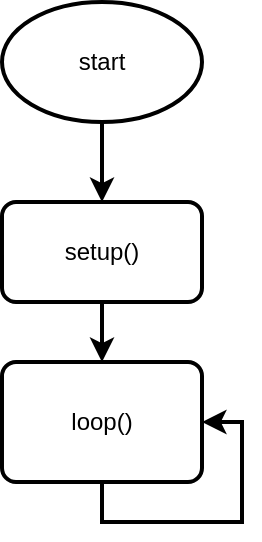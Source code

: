 <mxfile version="20.2.3" type="github" pages="6">
  <diagram id="g0U-hw6_M0ZF5h3cZhGz" name="BasicStructure">
    <mxGraphModel dx="862" dy="482" grid="1" gridSize="10" guides="1" tooltips="1" connect="1" arrows="1" fold="1" page="1" pageScale="1" pageWidth="827" pageHeight="1169" math="0" shadow="0">
      <root>
        <mxCell id="0" />
        <mxCell id="1" parent="0" />
        <mxCell id="7DbQcB8dosO6MNOWGtFo-1" style="edgeStyle=orthogonalEdgeStyle;rounded=0;orthogonalLoop=1;jettySize=auto;html=1;entryX=0.5;entryY=0;entryDx=0;entryDy=0;strokeWidth=2;" edge="1" parent="1" source="7DbQcB8dosO6MNOWGtFo-2" target="7DbQcB8dosO6MNOWGtFo-4">
          <mxGeometry relative="1" as="geometry" />
        </mxCell>
        <mxCell id="7DbQcB8dosO6MNOWGtFo-2" value="start" style="strokeWidth=2;html=1;shape=mxgraph.flowchart.start_1;whiteSpace=wrap;" vertex="1" parent="1">
          <mxGeometry x="350" y="50" width="100" height="60" as="geometry" />
        </mxCell>
        <mxCell id="7DbQcB8dosO6MNOWGtFo-3" style="edgeStyle=orthogonalEdgeStyle;rounded=0;orthogonalLoop=1;jettySize=auto;html=1;entryX=0.5;entryY=0;entryDx=0;entryDy=0;strokeWidth=2;" edge="1" parent="1" source="7DbQcB8dosO6MNOWGtFo-4" target="7DbQcB8dosO6MNOWGtFo-6">
          <mxGeometry relative="1" as="geometry" />
        </mxCell>
        <mxCell id="7DbQcB8dosO6MNOWGtFo-4" value="setup()" style="rounded=1;whiteSpace=wrap;html=1;absoluteArcSize=1;arcSize=14;strokeWidth=2;" vertex="1" parent="1">
          <mxGeometry x="350" y="150" width="100" height="50" as="geometry" />
        </mxCell>
        <mxCell id="7DbQcB8dosO6MNOWGtFo-6" value="loop()" style="rounded=1;whiteSpace=wrap;html=1;absoluteArcSize=1;arcSize=14;strokeWidth=2;" vertex="1" parent="1">
          <mxGeometry x="350" y="230" width="100" height="60" as="geometry" />
        </mxCell>
        <mxCell id="7DbQcB8dosO6MNOWGtFo-7" style="edgeStyle=orthogonalEdgeStyle;rounded=0;orthogonalLoop=1;jettySize=auto;html=1;exitX=0.5;exitY=1;exitDx=0;exitDy=0;entryX=1;entryY=0.5;entryDx=0;entryDy=0;strokeWidth=2;" edge="1" parent="1" source="7DbQcB8dosO6MNOWGtFo-6" target="7DbQcB8dosO6MNOWGtFo-6">
          <mxGeometry relative="1" as="geometry" />
        </mxCell>
      </root>
    </mxGraphModel>
  </diagram>
  <diagram id="K5cdW9qSBhDuDgplZziP" name="Functions">
    <mxGraphModel dx="862" dy="482" grid="1" gridSize="10" guides="1" tooltips="1" connect="1" arrows="1" fold="1" page="1" pageScale="1" pageWidth="827" pageHeight="1169" math="0" shadow="0">
      <root>
        <mxCell id="0" />
        <mxCell id="1" parent="0" />
        <mxCell id="_ZmAJTIupCt7vs1mP2Eb-1" style="edgeStyle=orthogonalEdgeStyle;rounded=0;orthogonalLoop=1;jettySize=auto;html=1;entryX=0.5;entryY=0;entryDx=0;entryDy=0;strokeWidth=2;" edge="1" parent="1" source="_ZmAJTIupCt7vs1mP2Eb-2" target="_ZmAJTIupCt7vs1mP2Eb-4">
          <mxGeometry relative="1" as="geometry" />
        </mxCell>
        <mxCell id="_ZmAJTIupCt7vs1mP2Eb-2" value="start" style="strokeWidth=2;html=1;shape=mxgraph.flowchart.start_1;whiteSpace=wrap;" vertex="1" parent="1">
          <mxGeometry x="350" y="50" width="100" height="60" as="geometry" />
        </mxCell>
        <mxCell id="_ZmAJTIupCt7vs1mP2Eb-3" style="edgeStyle=orthogonalEdgeStyle;rounded=0;orthogonalLoop=1;jettySize=auto;html=1;entryX=0.5;entryY=0;entryDx=0;entryDy=0;strokeWidth=2;" edge="1" parent="1" source="_ZmAJTIupCt7vs1mP2Eb-4" target="_ZmAJTIupCt7vs1mP2Eb-6">
          <mxGeometry relative="1" as="geometry" />
        </mxCell>
        <mxCell id="_ZmAJTIupCt7vs1mP2Eb-4" value="setup()" style="rounded=1;whiteSpace=wrap;html=1;absoluteArcSize=1;arcSize=14;strokeWidth=2;" vertex="1" parent="1">
          <mxGeometry x="350" y="150" width="100" height="50" as="geometry" />
        </mxCell>
        <mxCell id="_ZmAJTIupCt7vs1mP2Eb-5" style="edgeStyle=orthogonalEdgeStyle;rounded=0;orthogonalLoop=1;jettySize=auto;html=1;strokeWidth=2;exitX=0;exitY=0.25;exitDx=0;exitDy=0;entryX=1;entryY=0.25;entryDx=0;entryDy=0;" edge="1" parent="1" source="_ZmAJTIupCt7vs1mP2Eb-6" target="_ZmAJTIupCt7vs1mP2Eb-9">
          <mxGeometry relative="1" as="geometry" />
        </mxCell>
        <mxCell id="_ZmAJTIupCt7vs1mP2Eb-6" value="loop()" style="rounded=1;whiteSpace=wrap;html=1;absoluteArcSize=1;arcSize=14;strokeWidth=2;" vertex="1" parent="1">
          <mxGeometry x="350" y="230" width="100" height="60" as="geometry" />
        </mxCell>
        <mxCell id="_ZmAJTIupCt7vs1mP2Eb-7" style="edgeStyle=orthogonalEdgeStyle;rounded=0;orthogonalLoop=1;jettySize=auto;html=1;exitX=0.5;exitY=1;exitDx=0;exitDy=0;entryX=1;entryY=0.5;entryDx=0;entryDy=0;strokeWidth=2;" edge="1" parent="1" source="_ZmAJTIupCt7vs1mP2Eb-6" target="_ZmAJTIupCt7vs1mP2Eb-6">
          <mxGeometry relative="1" as="geometry" />
        </mxCell>
        <mxCell id="_ZmAJTIupCt7vs1mP2Eb-8" style="edgeStyle=orthogonalEdgeStyle;rounded=0;orthogonalLoop=1;jettySize=auto;html=1;entryX=0;entryY=0.75;entryDx=0;entryDy=0;strokeWidth=2;exitX=1;exitY=0.75;exitDx=0;exitDy=0;" edge="1" parent="1" source="_ZmAJTIupCt7vs1mP2Eb-9" target="_ZmAJTIupCt7vs1mP2Eb-6">
          <mxGeometry relative="1" as="geometry">
            <Array as="points">
              <mxPoint x="290" y="272" />
              <mxPoint x="310" y="272" />
              <mxPoint x="310" y="275" />
            </Array>
          </mxGeometry>
        </mxCell>
        <mxCell id="_ZmAJTIupCt7vs1mP2Eb-9" value="functionX()" style="rounded=1;whiteSpace=wrap;html=1;absoluteArcSize=1;arcSize=14;strokeWidth=2;" vertex="1" parent="1">
          <mxGeometry x="180" y="235" width="100" height="50" as="geometry" />
        </mxCell>
      </root>
    </mxGraphModel>
  </diagram>
  <diagram id="m6kZIW5okhRsk1OSW0CM" name="Loop - for">
    <mxGraphModel dx="862" dy="482" grid="1" gridSize="10" guides="1" tooltips="1" connect="1" arrows="1" fold="1" page="1" pageScale="1" pageWidth="827" pageHeight="1169" math="0" shadow="0">
      <root>
        <mxCell id="0" />
        <mxCell id="1" parent="0" />
        <mxCell id="N_AwySmJN-RLu4blgh-N-1" style="edgeStyle=orthogonalEdgeStyle;rounded=0;orthogonalLoop=1;jettySize=auto;html=1;entryX=0.5;entryY=0;entryDx=0;entryDy=0;strokeWidth=2;" edge="1" parent="1" source="N_AwySmJN-RLu4blgh-N-2" target="N_AwySmJN-RLu4blgh-N-4">
          <mxGeometry relative="1" as="geometry" />
        </mxCell>
        <mxCell id="N_AwySmJN-RLu4blgh-N-2" value="&lt;b&gt;for&lt;/b&gt;" style="strokeWidth=2;html=1;shape=mxgraph.flowchart.start_1;whiteSpace=wrap;" vertex="1" parent="1">
          <mxGeometry x="350" y="50" width="100" height="60" as="geometry" />
        </mxCell>
        <mxCell id="N_AwySmJN-RLu4blgh-N-12" style="edgeStyle=orthogonalEdgeStyle;rounded=0;orthogonalLoop=1;jettySize=auto;html=1;" edge="1" parent="1" source="N_AwySmJN-RLu4blgh-N-4" target="N_AwySmJN-RLu4blgh-N-10">
          <mxGeometry relative="1" as="geometry" />
        </mxCell>
        <mxCell id="N_AwySmJN-RLu4blgh-N-4" value="Inicializavimas" style="rounded=1;whiteSpace=wrap;html=1;absoluteArcSize=1;arcSize=14;strokeWidth=2;" vertex="1" parent="1">
          <mxGeometry x="350" y="150" width="100" height="50" as="geometry" />
        </mxCell>
        <mxCell id="N_AwySmJN-RLu4blgh-N-17" style="edgeStyle=orthogonalEdgeStyle;rounded=0;orthogonalLoop=1;jettySize=auto;html=1;entryX=0;entryY=0.5;entryDx=0;entryDy=0;startArrow=none;" edge="1" parent="1" source="N_AwySmJN-RLu4blgh-N-18" target="N_AwySmJN-RLu4blgh-N-10">
          <mxGeometry relative="1" as="geometry">
            <Array as="points">
              <mxPoint x="300" y="270" />
            </Array>
          </mxGeometry>
        </mxCell>
        <mxCell id="N_AwySmJN-RLu4blgh-N-6" value="{ ciklo veiksmai }" style="rounded=1;whiteSpace=wrap;html=1;absoluteArcSize=1;arcSize=14;strokeWidth=2;" vertex="1" parent="1">
          <mxGeometry x="350" y="360" width="100" height="60" as="geometry" />
        </mxCell>
        <mxCell id="N_AwySmJN-RLu4blgh-N-11" style="edgeStyle=orthogonalEdgeStyle;rounded=0;orthogonalLoop=1;jettySize=auto;html=1;exitX=0.5;exitY=1;exitDx=0;exitDy=0;strokeWidth=2;" edge="1" parent="1" source="N_AwySmJN-RLu4blgh-N-10" target="N_AwySmJN-RLu4blgh-N-6">
          <mxGeometry relative="1" as="geometry" />
        </mxCell>
        <mxCell id="N_AwySmJN-RLu4blgh-N-13" value="Taip" style="edgeLabel;html=1;align=center;verticalAlign=middle;resizable=0;points=[];" vertex="1" connectable="0" parent="N_AwySmJN-RLu4blgh-N-11">
          <mxGeometry x="0.174" relative="1" as="geometry">
            <mxPoint y="-10" as="offset" />
          </mxGeometry>
        </mxCell>
        <mxCell id="N_AwySmJN-RLu4blgh-N-14" style="edgeStyle=orthogonalEdgeStyle;rounded=0;orthogonalLoop=1;jettySize=auto;html=1;entryX=1;entryY=0.5;entryDx=0;entryDy=0;entryPerimeter=0;" edge="1" parent="1" source="N_AwySmJN-RLu4blgh-N-10" target="N_AwySmJN-RLu4blgh-N-15">
          <mxGeometry relative="1" as="geometry">
            <mxPoint x="580" y="451.379" as="targetPoint" />
            <Array as="points">
              <mxPoint x="480" y="270" />
              <mxPoint x="480" y="485" />
            </Array>
          </mxGeometry>
        </mxCell>
        <mxCell id="N_AwySmJN-RLu4blgh-N-16" value="Ne" style="edgeLabel;html=1;align=center;verticalAlign=middle;resizable=0;points=[];" vertex="1" connectable="0" parent="N_AwySmJN-RLu4blgh-N-14">
          <mxGeometry x="-0.399" y="-1" relative="1" as="geometry">
            <mxPoint y="4" as="offset" />
          </mxGeometry>
        </mxCell>
        <mxCell id="N_AwySmJN-RLu4blgh-N-10" value="sąlyga" style="rhombus;whiteSpace=wrap;html=1;" vertex="1" parent="1">
          <mxGeometry x="360" y="230" width="80" height="80" as="geometry" />
        </mxCell>
        <mxCell id="N_AwySmJN-RLu4blgh-N-15" value="" style="strokeWidth=2;html=1;shape=mxgraph.flowchart.start_1;whiteSpace=wrap;" vertex="1" parent="1">
          <mxGeometry x="385" y="470" width="30" height="30" as="geometry" />
        </mxCell>
        <mxCell id="N_AwySmJN-RLu4blgh-N-18" value="iteracija" style="rounded=1;whiteSpace=wrap;html=1;absoluteArcSize=1;arcSize=14;strokeWidth=2;" vertex="1" parent="1">
          <mxGeometry x="250" y="300" width="100" height="40" as="geometry" />
        </mxCell>
        <mxCell id="N_AwySmJN-RLu4blgh-N-19" value="" style="edgeStyle=orthogonalEdgeStyle;rounded=0;orthogonalLoop=1;jettySize=auto;html=1;entryX=0.5;entryY=1;entryDx=0;entryDy=0;endArrow=none;" edge="1" parent="1" source="N_AwySmJN-RLu4blgh-N-6" target="N_AwySmJN-RLu4blgh-N-18">
          <mxGeometry relative="1" as="geometry">
            <mxPoint x="350" y="390.0" as="sourcePoint" />
            <mxPoint x="360" y="270" as="targetPoint" />
            <Array as="points">
              <mxPoint x="300" y="390" />
            </Array>
          </mxGeometry>
        </mxCell>
      </root>
    </mxGraphModel>
  </diagram>
  <diagram name="Loop - while" id="ceNviQeWNfxS91l26e_v">
    <mxGraphModel dx="862" dy="482" grid="1" gridSize="10" guides="1" tooltips="1" connect="1" arrows="1" fold="1" page="1" pageScale="1" pageWidth="827" pageHeight="1169" math="0" shadow="0">
      <root>
        <mxCell id="JIWTmdxBkXSFFeF52YCT-0" />
        <mxCell id="JIWTmdxBkXSFFeF52YCT-1" parent="JIWTmdxBkXSFFeF52YCT-0" />
        <mxCell id="JIWTmdxBkXSFFeF52YCT-2" style="edgeStyle=orthogonalEdgeStyle;rounded=0;orthogonalLoop=1;jettySize=auto;html=1;entryX=0.5;entryY=0;entryDx=0;entryDy=0;strokeWidth=2;" edge="1" parent="JIWTmdxBkXSFFeF52YCT-1" source="JIWTmdxBkXSFFeF52YCT-3" target="JIWTmdxBkXSFFeF52YCT-12">
          <mxGeometry relative="1" as="geometry">
            <mxPoint x="400" y="230" as="targetPoint" />
          </mxGeometry>
        </mxCell>
        <mxCell id="JIWTmdxBkXSFFeF52YCT-3" value="&lt;b&gt;while&lt;/b&gt;" style="strokeWidth=2;html=1;shape=mxgraph.flowchart.start_1;whiteSpace=wrap;" vertex="1" parent="JIWTmdxBkXSFFeF52YCT-1">
          <mxGeometry x="350" y="130" width="100" height="60" as="geometry" />
        </mxCell>
        <mxCell id="KX7zWpDncRf0YNpvtbjm-0" style="edgeStyle=orthogonalEdgeStyle;rounded=0;orthogonalLoop=1;jettySize=auto;html=1;entryX=0;entryY=0.5;entryDx=0;entryDy=0;strokeWidth=2;" edge="1" parent="JIWTmdxBkXSFFeF52YCT-1" target="JIWTmdxBkXSFFeF52YCT-12">
          <mxGeometry relative="1" as="geometry">
            <mxPoint x="340" y="390" as="sourcePoint" />
            <Array as="points">
              <mxPoint x="310" y="390" />
              <mxPoint x="310" y="270" />
            </Array>
          </mxGeometry>
        </mxCell>
        <mxCell id="JIWTmdxBkXSFFeF52YCT-7" value="{ ciklo veiksmai ir iteracija }" style="rounded=1;whiteSpace=wrap;html=1;absoluteArcSize=1;arcSize=14;strokeWidth=2;" vertex="1" parent="JIWTmdxBkXSFFeF52YCT-1">
          <mxGeometry x="350" y="360" width="100" height="60" as="geometry" />
        </mxCell>
        <mxCell id="JIWTmdxBkXSFFeF52YCT-8" style="edgeStyle=orthogonalEdgeStyle;rounded=0;orthogonalLoop=1;jettySize=auto;html=1;exitX=0.5;exitY=1;exitDx=0;exitDy=0;strokeWidth=2;" edge="1" parent="JIWTmdxBkXSFFeF52YCT-1" source="JIWTmdxBkXSFFeF52YCT-12" target="JIWTmdxBkXSFFeF52YCT-7">
          <mxGeometry relative="1" as="geometry" />
        </mxCell>
        <mxCell id="JIWTmdxBkXSFFeF52YCT-9" value="Taip" style="edgeLabel;html=1;align=center;verticalAlign=middle;resizable=0;points=[];" vertex="1" connectable="0" parent="JIWTmdxBkXSFFeF52YCT-8">
          <mxGeometry x="0.174" relative="1" as="geometry">
            <mxPoint y="-10" as="offset" />
          </mxGeometry>
        </mxCell>
        <mxCell id="JIWTmdxBkXSFFeF52YCT-10" style="edgeStyle=orthogonalEdgeStyle;rounded=0;orthogonalLoop=1;jettySize=auto;html=1;entryX=1;entryY=0.5;entryDx=0;entryDy=0;entryPerimeter=0;strokeWidth=2;" edge="1" parent="JIWTmdxBkXSFFeF52YCT-1" source="JIWTmdxBkXSFFeF52YCT-12" target="JIWTmdxBkXSFFeF52YCT-13">
          <mxGeometry relative="1" as="geometry">
            <mxPoint x="580" y="451.379" as="targetPoint" />
            <Array as="points">
              <mxPoint x="480" y="270" />
              <mxPoint x="480" y="485" />
            </Array>
          </mxGeometry>
        </mxCell>
        <mxCell id="JIWTmdxBkXSFFeF52YCT-11" value="Ne" style="edgeLabel;html=1;align=center;verticalAlign=middle;resizable=0;points=[];" vertex="1" connectable="0" parent="JIWTmdxBkXSFFeF52YCT-10">
          <mxGeometry x="-0.399" y="-1" relative="1" as="geometry">
            <mxPoint y="4" as="offset" />
          </mxGeometry>
        </mxCell>
        <mxCell id="JIWTmdxBkXSFFeF52YCT-12" value="(sąlyga)" style="rhombus;whiteSpace=wrap;html=1;" vertex="1" parent="JIWTmdxBkXSFFeF52YCT-1">
          <mxGeometry x="360" y="230" width="80" height="80" as="geometry" />
        </mxCell>
        <mxCell id="JIWTmdxBkXSFFeF52YCT-13" value="" style="strokeWidth=2;html=1;shape=mxgraph.flowchart.start_1;whiteSpace=wrap;" vertex="1" parent="JIWTmdxBkXSFFeF52YCT-1">
          <mxGeometry x="385" y="470" width="30" height="30" as="geometry" />
        </mxCell>
        <mxCell id="wm35aucBdxbeTu0vOH4W-1" style="edgeStyle=orthogonalEdgeStyle;rounded=0;orthogonalLoop=1;jettySize=auto;html=1;entryX=0.5;entryY=0;entryDx=0;entryDy=0;entryPerimeter=0;strokeWidth=2;" edge="1" parent="JIWTmdxBkXSFFeF52YCT-1" source="wm35aucBdxbeTu0vOH4W-0" target="JIWTmdxBkXSFFeF52YCT-3">
          <mxGeometry relative="1" as="geometry" />
        </mxCell>
        <mxCell id="wm35aucBdxbeTu0vOH4W-0" value="inicializavimas" style="rounded=1;whiteSpace=wrap;html=1;absoluteArcSize=1;arcSize=14;strokeWidth=2;fillColor=#f5f5f5;fontColor=#333333;strokeColor=#666666;" vertex="1" parent="JIWTmdxBkXSFFeF52YCT-1">
          <mxGeometry x="350" y="60" width="100" height="40" as="geometry" />
        </mxCell>
      </root>
    </mxGraphModel>
  </diagram>
  <diagram name="Loop - do_while" id="vf3iZdz44o1eySauv1Nc">
    <mxGraphModel dx="862" dy="482" grid="1" gridSize="10" guides="1" tooltips="1" connect="1" arrows="1" fold="1" page="1" pageScale="1" pageWidth="827" pageHeight="1169" math="0" shadow="0">
      <root>
        <mxCell id="lkTH10_n0cSBz0TneY8p-0" />
        <mxCell id="lkTH10_n0cSBz0TneY8p-1" parent="lkTH10_n0cSBz0TneY8p-0" />
        <mxCell id="lkTH10_n0cSBz0TneY8p-2" style="edgeStyle=orthogonalEdgeStyle;rounded=0;orthogonalLoop=1;jettySize=auto;html=1;strokeWidth=2;entryX=0.5;entryY=0;entryDx=0;entryDy=0;" edge="1" parent="lkTH10_n0cSBz0TneY8p-1" source="lkTH10_n0cSBz0TneY8p-3" target="lkTH10_n0cSBz0TneY8p-5">
          <mxGeometry relative="1" as="geometry">
            <mxPoint x="400" y="210" as="targetPoint" />
          </mxGeometry>
        </mxCell>
        <mxCell id="lkTH10_n0cSBz0TneY8p-3" value="&lt;b&gt;do&lt;/b&gt;" style="strokeWidth=2;html=1;shape=mxgraph.flowchart.start_1;whiteSpace=wrap;" vertex="1" parent="lkTH10_n0cSBz0TneY8p-1">
          <mxGeometry x="350" y="130" width="100" height="60" as="geometry" />
        </mxCell>
        <mxCell id="lkTH10_n0cSBz0TneY8p-5" value="{ ciklo veiksmai ir iteracija }" style="rounded=1;whiteSpace=wrap;html=1;absoluteArcSize=1;arcSize=14;strokeWidth=2;" vertex="1" parent="lkTH10_n0cSBz0TneY8p-1">
          <mxGeometry x="350" y="220" width="100" height="60" as="geometry" />
        </mxCell>
        <mxCell id="lkTH10_n0cSBz0TneY8p-6" style="edgeStyle=orthogonalEdgeStyle;rounded=0;orthogonalLoop=1;jettySize=auto;html=1;exitX=0;exitY=0.5;exitDx=0;exitDy=0;strokeWidth=2;entryX=0;entryY=0.5;entryDx=0;entryDy=0;" edge="1" parent="lkTH10_n0cSBz0TneY8p-1" source="lkTH10_n0cSBz0TneY8p-10" target="lkTH10_n0cSBz0TneY8p-5">
          <mxGeometry relative="1" as="geometry">
            <mxPoint x="230" y="420" as="targetPoint" />
            <Array as="points">
              <mxPoint x="320" y="340" />
              <mxPoint x="320" y="250" />
            </Array>
          </mxGeometry>
        </mxCell>
        <mxCell id="lkTH10_n0cSBz0TneY8p-7" value="Taip" style="edgeLabel;html=1;align=center;verticalAlign=middle;resizable=0;points=[];" vertex="1" connectable="0" parent="lkTH10_n0cSBz0TneY8p-6">
          <mxGeometry x="0.174" relative="1" as="geometry">
            <mxPoint y="18" as="offset" />
          </mxGeometry>
        </mxCell>
        <mxCell id="lkTH10_n0cSBz0TneY8p-8" style="edgeStyle=orthogonalEdgeStyle;rounded=0;orthogonalLoop=1;jettySize=auto;html=1;entryX=0.5;entryY=0;entryDx=0;entryDy=0;entryPerimeter=0;exitX=0.5;exitY=1;exitDx=0;exitDy=0;strokeWidth=2;" edge="1" parent="lkTH10_n0cSBz0TneY8p-1" source="lkTH10_n0cSBz0TneY8p-10" target="lkTH10_n0cSBz0TneY8p-11">
          <mxGeometry relative="1" as="geometry">
            <mxPoint x="580" y="451.379" as="targetPoint" />
            <Array as="points">
              <mxPoint x="400" y="420" />
              <mxPoint x="400" y="420" />
            </Array>
          </mxGeometry>
        </mxCell>
        <mxCell id="lkTH10_n0cSBz0TneY8p-9" value="Ne" style="edgeLabel;html=1;align=center;verticalAlign=middle;resizable=0;points=[];" vertex="1" connectable="0" parent="lkTH10_n0cSBz0TneY8p-8">
          <mxGeometry x="-0.399" y="-1" relative="1" as="geometry">
            <mxPoint y="4" as="offset" />
          </mxGeometry>
        </mxCell>
        <mxCell id="lkTH10_n0cSBz0TneY8p-10" value="&lt;b&gt;while&lt;/b&gt; (sąlyga)" style="rhombus;whiteSpace=wrap;html=1;" vertex="1" parent="lkTH10_n0cSBz0TneY8p-1">
          <mxGeometry x="325" y="300" width="150" height="80" as="geometry" />
        </mxCell>
        <mxCell id="lkTH10_n0cSBz0TneY8p-11" value="" style="strokeWidth=2;html=1;shape=mxgraph.flowchart.start_1;whiteSpace=wrap;" vertex="1" parent="lkTH10_n0cSBz0TneY8p-1">
          <mxGeometry x="385" y="440" width="30" height="30" as="geometry" />
        </mxCell>
        <mxCell id="lkTH10_n0cSBz0TneY8p-14" style="edgeStyle=orthogonalEdgeStyle;rounded=0;orthogonalLoop=1;jettySize=auto;html=1;entryX=0.5;entryY=0;entryDx=0;entryDy=0;entryPerimeter=0;strokeWidth=2;" edge="1" parent="lkTH10_n0cSBz0TneY8p-1" source="lkTH10_n0cSBz0TneY8p-15" target="lkTH10_n0cSBz0TneY8p-3">
          <mxGeometry relative="1" as="geometry" />
        </mxCell>
        <mxCell id="lkTH10_n0cSBz0TneY8p-15" value="inicializavimas" style="rounded=1;whiteSpace=wrap;html=1;absoluteArcSize=1;arcSize=14;strokeWidth=2;fillColor=#f5f5f5;fontColor=#333333;strokeColor=#666666;" vertex="1" parent="lkTH10_n0cSBz0TneY8p-1">
          <mxGeometry x="350" y="60" width="100" height="40" as="geometry" />
        </mxCell>
      </root>
    </mxGraphModel>
  </diagram>
  <diagram id="jTsehJO81qv0tRLMOi08" name="if_else">
    <mxGraphModel dx="1014" dy="567" grid="1" gridSize="10" guides="1" tooltips="1" connect="1" arrows="1" fold="1" page="1" pageScale="1" pageWidth="827" pageHeight="1169" math="0" shadow="0">
      <root>
        <mxCell id="0" />
        <mxCell id="1" parent="0" />
        <mxCell id="fQg_fE2llhKZ66Y0YqfL-1" style="edgeStyle=orthogonalEdgeStyle;rounded=0;orthogonalLoop=1;jettySize=auto;html=1;strokeWidth=2;" edge="1" parent="1" source="fQg_fE2llhKZ66Y0YqfL-2">
          <mxGeometry relative="1" as="geometry">
            <mxPoint x="360" y="160" as="targetPoint" />
          </mxGeometry>
        </mxCell>
        <mxCell id="fQg_fE2llhKZ66Y0YqfL-2" value="&lt;b&gt;if&lt;/b&gt;" style="strokeWidth=2;html=1;shape=mxgraph.flowchart.start_1;whiteSpace=wrap;" vertex="1" parent="1">
          <mxGeometry x="310" y="70" width="100" height="60" as="geometry" />
        </mxCell>
        <mxCell id="fQg_fE2llhKZ66Y0YqfL-10" style="edgeStyle=orthogonalEdgeStyle;rounded=0;orthogonalLoop=1;jettySize=auto;html=1;entryX=1;entryY=0.5;entryDx=0;entryDy=0;entryPerimeter=0;strokeWidth=2;exitX=1;exitY=0.5;exitDx=0;exitDy=0;" edge="1" parent="1" source="fQg_fE2llhKZ66Y0YqfL-3" target="fQg_fE2llhKZ66Y0YqfL-9">
          <mxGeometry relative="1" as="geometry">
            <Array as="points">
              <mxPoint x="640" y="200" />
              <mxPoint x="640" y="505" />
            </Array>
          </mxGeometry>
        </mxCell>
        <mxCell id="fQg_fE2llhKZ66Y0YqfL-3" value="{ veiksmai }" style="rounded=1;whiteSpace=wrap;html=1;absoluteArcSize=1;arcSize=14;strokeWidth=2;" vertex="1" parent="1">
          <mxGeometry x="490" y="170" width="100" height="60" as="geometry" />
        </mxCell>
        <mxCell id="fQg_fE2llhKZ66Y0YqfL-4" style="edgeStyle=orthogonalEdgeStyle;rounded=0;orthogonalLoop=1;jettySize=auto;html=1;exitX=1;exitY=0.5;exitDx=0;exitDy=0;strokeWidth=2;entryX=0;entryY=0.5;entryDx=0;entryDy=0;" edge="1" parent="1" source="fQg_fE2llhKZ66Y0YqfL-8" target="fQg_fE2llhKZ66Y0YqfL-3">
          <mxGeometry relative="1" as="geometry">
            <mxPoint x="170" y="210" as="targetPoint" />
          </mxGeometry>
        </mxCell>
        <mxCell id="fQg_fE2llhKZ66Y0YqfL-5" value="Taip" style="edgeLabel;html=1;align=center;verticalAlign=middle;resizable=0;points=[];" vertex="1" connectable="0" parent="fQg_fE2llhKZ66Y0YqfL-4">
          <mxGeometry x="0.174" relative="1" as="geometry">
            <mxPoint x="-7" y="18" as="offset" />
          </mxGeometry>
        </mxCell>
        <mxCell id="fQg_fE2llhKZ66Y0YqfL-6" style="edgeStyle=orthogonalEdgeStyle;rounded=0;orthogonalLoop=1;jettySize=auto;html=1;exitX=0.5;exitY=1;exitDx=0;exitDy=0;strokeWidth=2;entryX=0.5;entryY=0;entryDx=0;entryDy=0;" edge="1" parent="1" source="fQg_fE2llhKZ66Y0YqfL-8" target="fQg_fE2llhKZ66Y0YqfL-11">
          <mxGeometry relative="1" as="geometry">
            <mxPoint x="250" y="250" as="targetPoint" />
            <Array as="points" />
          </mxGeometry>
        </mxCell>
        <mxCell id="fQg_fE2llhKZ66Y0YqfL-7" value="Ne" style="edgeLabel;html=1;align=center;verticalAlign=middle;resizable=0;points=[];" vertex="1" connectable="0" parent="fQg_fE2llhKZ66Y0YqfL-6">
          <mxGeometry x="-0.399" y="-1" relative="1" as="geometry">
            <mxPoint y="4" as="offset" />
          </mxGeometry>
        </mxCell>
        <mxCell id="fQg_fE2llhKZ66Y0YqfL-8" value="( sąlyga1 )" style="rhombus;whiteSpace=wrap;html=1;" vertex="1" parent="1">
          <mxGeometry x="285" y="160" width="150" height="80" as="geometry" />
        </mxCell>
        <mxCell id="fQg_fE2llhKZ66Y0YqfL-9" value="" style="strokeWidth=2;html=1;shape=mxgraph.flowchart.start_1;whiteSpace=wrap;" vertex="1" parent="1">
          <mxGeometry x="345" y="490" width="30" height="30" as="geometry" />
        </mxCell>
        <mxCell id="fQg_fE2llhKZ66Y0YqfL-11" value="&lt;b&gt;else if&lt;/b&gt; ( sąlyga2 )" style="rhombus;whiteSpace=wrap;html=1;fillColor=#f5f5f5;fontColor=#333333;strokeColor=#666666;" vertex="1" parent="1">
          <mxGeometry x="285" y="280" width="150" height="80" as="geometry" />
        </mxCell>
        <mxCell id="fQg_fE2llhKZ66Y0YqfL-13" value="{ veiksmai }" style="rounded=1;whiteSpace=wrap;html=1;absoluteArcSize=1;arcSize=14;strokeWidth=2;" vertex="1" parent="1">
          <mxGeometry x="490" y="290" width="100" height="60" as="geometry" />
        </mxCell>
        <mxCell id="fQg_fE2llhKZ66Y0YqfL-14" style="edgeStyle=orthogonalEdgeStyle;rounded=0;orthogonalLoop=1;jettySize=auto;html=1;exitX=1;exitY=0.5;exitDx=0;exitDy=0;strokeWidth=2;entryX=0;entryY=0.5;entryDx=0;entryDy=0;" edge="1" parent="1" source="fQg_fE2llhKZ66Y0YqfL-11" target="fQg_fE2llhKZ66Y0YqfL-13">
          <mxGeometry relative="1" as="geometry">
            <mxPoint x="500" y="210" as="targetPoint" />
            <mxPoint x="445" y="210" as="sourcePoint" />
          </mxGeometry>
        </mxCell>
        <mxCell id="fQg_fE2llhKZ66Y0YqfL-15" value="Taip" style="edgeLabel;html=1;align=center;verticalAlign=middle;resizable=0;points=[];" vertex="1" connectable="0" parent="fQg_fE2llhKZ66Y0YqfL-14">
          <mxGeometry x="0.174" relative="1" as="geometry">
            <mxPoint x="-7" y="18" as="offset" />
          </mxGeometry>
        </mxCell>
        <mxCell id="fQg_fE2llhKZ66Y0YqfL-19" value="&lt;b&gt;else&lt;/b&gt; { veiksmai }" style="rounded=1;whiteSpace=wrap;html=1;absoluteArcSize=1;arcSize=14;strokeWidth=2;fillColor=#f5f5f5;fontColor=#333333;strokeColor=#666666;" vertex="1" parent="1">
          <mxGeometry x="310" y="390" width="100" height="60" as="geometry" />
        </mxCell>
        <mxCell id="fQg_fE2llhKZ66Y0YqfL-26" style="edgeStyle=orthogonalEdgeStyle;rounded=0;orthogonalLoop=1;jettySize=auto;html=1;exitX=0.5;exitY=1;exitDx=0;exitDy=0;strokeWidth=2;entryX=0.5;entryY=0;entryDx=0;entryDy=0;" edge="1" parent="1" source="fQg_fE2llhKZ66Y0YqfL-11" target="fQg_fE2llhKZ66Y0YqfL-19">
          <mxGeometry relative="1" as="geometry">
            <mxPoint x="370" y="290" as="targetPoint" />
            <mxPoint x="370" y="250" as="sourcePoint" />
          </mxGeometry>
        </mxCell>
        <mxCell id="fQg_fE2llhKZ66Y0YqfL-27" value="Ne" style="edgeLabel;html=1;align=center;verticalAlign=middle;resizable=0;points=[];" vertex="1" connectable="0" parent="fQg_fE2llhKZ66Y0YqfL-26">
          <mxGeometry x="-0.399" y="-1" relative="1" as="geometry">
            <mxPoint y="4" as="offset" />
          </mxGeometry>
        </mxCell>
        <mxCell id="fQg_fE2llhKZ66Y0YqfL-28" style="edgeStyle=orthogonalEdgeStyle;rounded=0;orthogonalLoop=1;jettySize=auto;html=1;entryX=0.855;entryY=0.145;entryDx=0;entryDy=0;entryPerimeter=0;strokeWidth=2;exitX=0.5;exitY=1;exitDx=0;exitDy=0;" edge="1" parent="1" source="fQg_fE2llhKZ66Y0YqfL-13" target="fQg_fE2llhKZ66Y0YqfL-9">
          <mxGeometry relative="1" as="geometry">
            <mxPoint x="605" y="217.02" as="sourcePoint" />
            <mxPoint x="385" y="515.0" as="targetPoint" />
            <Array as="points">
              <mxPoint x="540" y="494" />
              <mxPoint x="385" y="494" />
            </Array>
          </mxGeometry>
        </mxCell>
        <mxCell id="fQg_fE2llhKZ66Y0YqfL-29" style="edgeStyle=orthogonalEdgeStyle;rounded=0;orthogonalLoop=1;jettySize=auto;html=1;entryX=0.5;entryY=0;entryDx=0;entryDy=0;entryPerimeter=0;strokeWidth=2;exitX=0.5;exitY=1;exitDx=0;exitDy=0;" edge="1" parent="1" source="fQg_fE2llhKZ66Y0YqfL-19" target="fQg_fE2llhKZ66Y0YqfL-9">
          <mxGeometry relative="1" as="geometry">
            <mxPoint x="550" y="360" as="sourcePoint" />
            <mxPoint x="380.65" y="504.35" as="targetPoint" />
          </mxGeometry>
        </mxCell>
      </root>
    </mxGraphModel>
  </diagram>
</mxfile>
